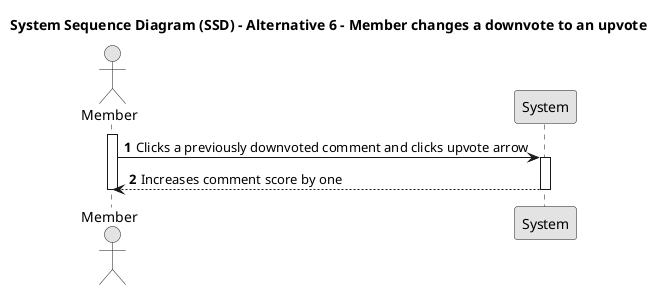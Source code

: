 @startuml SSD6

skinparam monochrome true
skinparam packageStyle rectangle
skinparam shadowing false

title System Sequence Diagram (SSD) - Alternative 6 - Member changes a downvote to an upvote

autonumber

actor "Member" as Member
participant "System" as System

activate Member

    Member -> System: Clicks a previously downvoted comment and clicks upvote arrow
    activate System

        System --> Member: Increases comment score by one
        deactivate Member

deactivate System

@enduml
